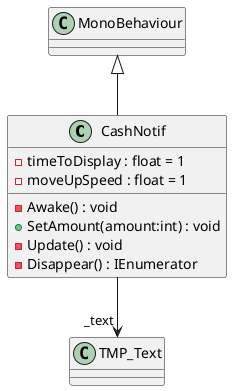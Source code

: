 @startuml
class CashNotif {
    - timeToDisplay : float = 1
    - moveUpSpeed : float = 1
    - Awake() : void
    + SetAmount(amount:int) : void
    - Update() : void
    - Disappear() : IEnumerator
}
MonoBehaviour <|-- CashNotif
CashNotif --> "_text" TMP_Text
@enduml
